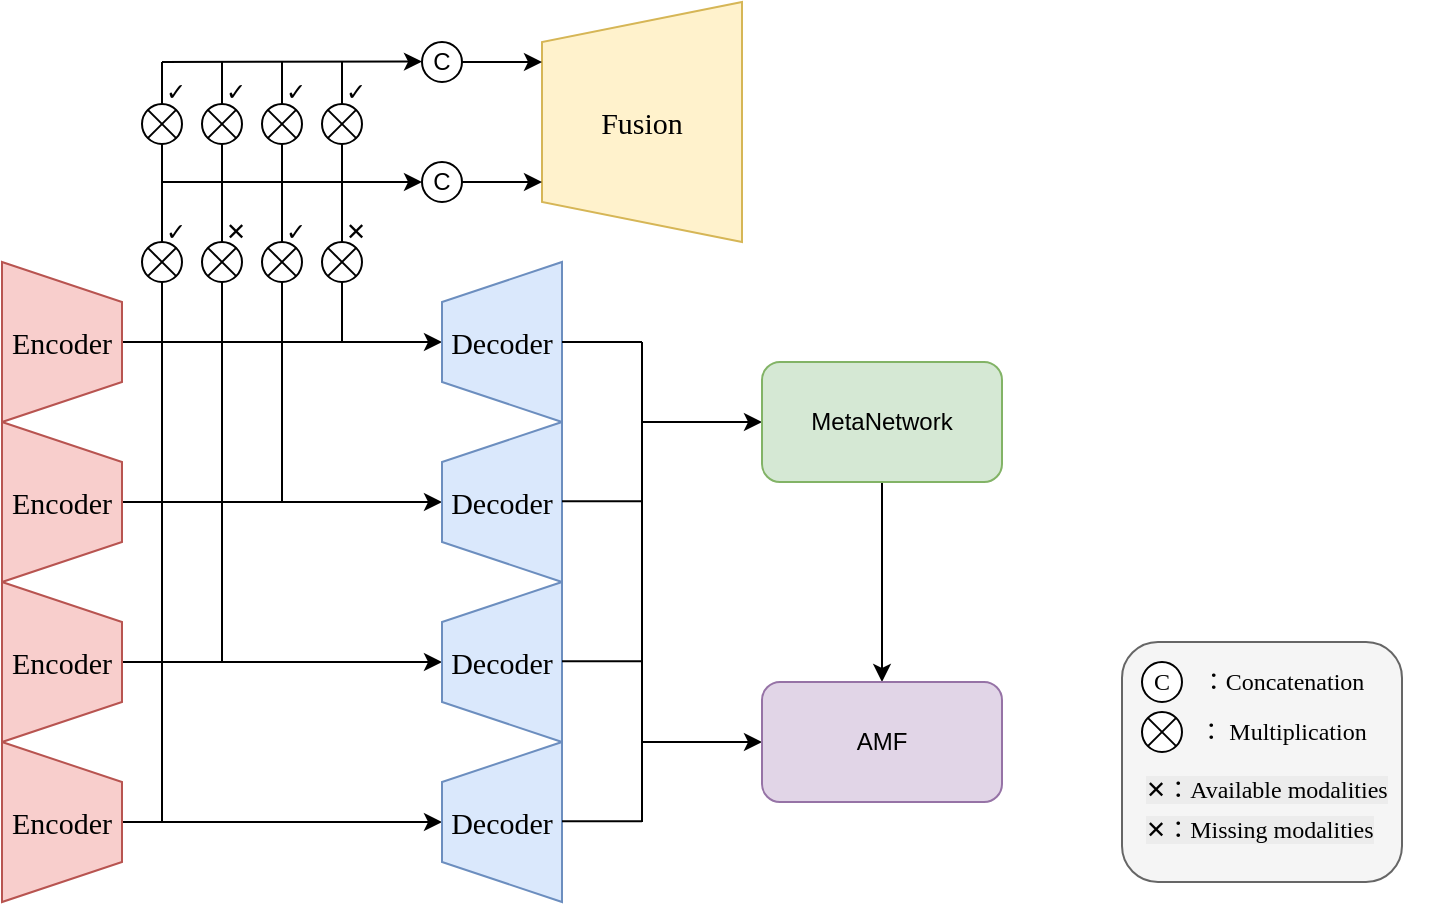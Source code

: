 <mxfile version="28.0.7">
  <diagram name="第 1 页" id="NIifgobLFxdSbTSAk4Eo">
    <mxGraphModel dx="1045" dy="673" grid="1" gridSize="10" guides="1" tooltips="1" connect="1" arrows="1" fold="1" page="1" pageScale="1" pageWidth="3300" pageHeight="4681" background="none" math="0" shadow="0">
      <root>
        <mxCell id="0" />
        <mxCell id="1" parent="0" />
        <mxCell id="ZqhY7Jv1n4GMDDzjucdt-14" style="edgeStyle=orthogonalEdgeStyle;rounded=0;orthogonalLoop=1;jettySize=auto;html=1;exitX=0.5;exitY=0;exitDx=0;exitDy=0;entryX=0.5;entryY=0;entryDx=0;entryDy=0;fontFamily=Times New Roman;fontSize=15;fontColor=#99FFFF;strokeColor=#000000;" parent="1" source="ZqhY7Jv1n4GMDDzjucdt-4" target="ZqhY7Jv1n4GMDDzjucdt-9" edge="1">
          <mxGeometry relative="1" as="geometry" />
        </mxCell>
        <mxCell id="ZqhY7Jv1n4GMDDzjucdt-4" value="Encoder" style="shape=trapezoid;perimeter=trapezoidPerimeter;whiteSpace=wrap;html=1;fixedSize=1;direction=south;fillColor=#f8cecc;strokeColor=#b85450;fontFamily=Times New Roman;fontSize=15;" parent="1" vertex="1">
          <mxGeometry x="160" y="240" width="60" height="80" as="geometry" />
        </mxCell>
        <mxCell id="ZqhY7Jv1n4GMDDzjucdt-15" style="edgeStyle=orthogonalEdgeStyle;rounded=0;orthogonalLoop=1;jettySize=auto;html=1;exitX=0.5;exitY=0;exitDx=0;exitDy=0;entryX=0.5;entryY=0;entryDx=0;entryDy=0;fontFamily=Times New Roman;fontSize=15;fontColor=#99FFFF;strokeColor=#000000;" parent="1" source="ZqhY7Jv1n4GMDDzjucdt-5" target="ZqhY7Jv1n4GMDDzjucdt-10" edge="1">
          <mxGeometry relative="1" as="geometry" />
        </mxCell>
        <mxCell id="ZqhY7Jv1n4GMDDzjucdt-5" value="Encoder" style="shape=trapezoid;perimeter=trapezoidPerimeter;whiteSpace=wrap;html=1;fixedSize=1;direction=south;fillColor=#f8cecc;strokeColor=#b85450;fontFamily=Times New Roman;fontSize=15;" parent="1" vertex="1">
          <mxGeometry x="160" y="320" width="60" height="80" as="geometry" />
        </mxCell>
        <mxCell id="ZqhY7Jv1n4GMDDzjucdt-16" style="edgeStyle=orthogonalEdgeStyle;rounded=0;orthogonalLoop=1;jettySize=auto;html=1;exitX=0.5;exitY=0;exitDx=0;exitDy=0;entryX=0.5;entryY=0;entryDx=0;entryDy=0;fontFamily=Times New Roman;fontSize=15;fontColor=#99FFFF;strokeColor=#000000;" parent="1" source="ZqhY7Jv1n4GMDDzjucdt-6" target="ZqhY7Jv1n4GMDDzjucdt-11" edge="1">
          <mxGeometry relative="1" as="geometry" />
        </mxCell>
        <mxCell id="ZqhY7Jv1n4GMDDzjucdt-6" value="Encoder" style="shape=trapezoid;perimeter=trapezoidPerimeter;whiteSpace=wrap;html=1;fixedSize=1;direction=south;fillColor=#f8cecc;strokeColor=#b85450;fontFamily=Times New Roman;fontSize=15;" parent="1" vertex="1">
          <mxGeometry x="160" y="400" width="60" height="80" as="geometry" />
        </mxCell>
        <mxCell id="ZqhY7Jv1n4GMDDzjucdt-17" style="edgeStyle=orthogonalEdgeStyle;rounded=0;orthogonalLoop=1;jettySize=auto;html=1;exitX=0.5;exitY=0;exitDx=0;exitDy=0;entryX=0.5;entryY=0;entryDx=0;entryDy=0;fontFamily=Times New Roman;fontSize=15;fontColor=#99FFFF;strokeColor=#000000;" parent="1" source="ZqhY7Jv1n4GMDDzjucdt-7" target="ZqhY7Jv1n4GMDDzjucdt-12" edge="1">
          <mxGeometry relative="1" as="geometry">
            <Array as="points">
              <mxPoint x="260" y="520" />
              <mxPoint x="260" y="520" />
            </Array>
          </mxGeometry>
        </mxCell>
        <mxCell id="ZqhY7Jv1n4GMDDzjucdt-7" value="Encoder" style="shape=trapezoid;perimeter=trapezoidPerimeter;whiteSpace=wrap;html=1;fixedSize=1;direction=south;fillColor=#f8cecc;strokeColor=#b85450;fontFamily=Times New Roman;fontSize=15;" parent="1" vertex="1">
          <mxGeometry x="160" y="480" width="60" height="80" as="geometry" />
        </mxCell>
        <mxCell id="ZqhY7Jv1n4GMDDzjucdt-9" value="&lt;font&gt;Decoder&lt;/font&gt;" style="shape=trapezoid;perimeter=trapezoidPerimeter;whiteSpace=wrap;html=1;fixedSize=1;direction=north;fillColor=#dae8fc;strokeColor=#6c8ebf;fontFamily=Times New Roman;fontSize=15;" parent="1" vertex="1">
          <mxGeometry x="380" y="240" width="60" height="80" as="geometry" />
        </mxCell>
        <mxCell id="ZqhY7Jv1n4GMDDzjucdt-10" value="Decoder" style="shape=trapezoid;perimeter=trapezoidPerimeter;whiteSpace=wrap;html=1;fixedSize=1;direction=north;fillColor=#dae8fc;strokeColor=#6c8ebf;fontFamily=Times New Roman;fontSize=15;" parent="1" vertex="1">
          <mxGeometry x="380" y="320" width="60" height="80" as="geometry" />
        </mxCell>
        <mxCell id="ZqhY7Jv1n4GMDDzjucdt-11" value="Decoder" style="shape=trapezoid;perimeter=trapezoidPerimeter;whiteSpace=wrap;html=1;fixedSize=1;direction=north;fillColor=#dae8fc;strokeColor=#6c8ebf;fontFamily=Times New Roman;fontSize=15;" parent="1" vertex="1">
          <mxGeometry x="380" y="400" width="60" height="80" as="geometry" />
        </mxCell>
        <mxCell id="ZqhY7Jv1n4GMDDzjucdt-12" value="Decoder" style="shape=trapezoid;perimeter=trapezoidPerimeter;whiteSpace=wrap;html=1;fixedSize=1;direction=north;fillColor=#dae8fc;strokeColor=#6c8ebf;fontFamily=Times New Roman;fontSize=15;" parent="1" vertex="1">
          <mxGeometry x="380" y="480" width="60" height="80" as="geometry" />
        </mxCell>
        <mxCell id="ZqhY7Jv1n4GMDDzjucdt-21" value="Fusion" style="shape=trapezoid;perimeter=trapezoidPerimeter;whiteSpace=wrap;html=1;fixedSize=1;direction=north;fillColor=#fff2cc;strokeColor=#d6b656;fontFamily=Times New Roman;fontSize=15;" parent="1" vertex="1">
          <mxGeometry x="430" y="110" width="100" height="120" as="geometry" />
        </mxCell>
        <mxCell id="ZqhY7Jv1n4GMDDzjucdt-22" value="" style="endArrow=none;html=1;rounded=0;fontFamily=Times New Roman;fontSize=15;fontColor=#99FFFF;strokeColor=#000000;" parent="1" edge="1">
          <mxGeometry width="50" height="50" relative="1" as="geometry">
            <mxPoint x="240" y="520" as="sourcePoint" />
            <mxPoint x="240" y="140" as="targetPoint" />
          </mxGeometry>
        </mxCell>
        <mxCell id="ZqhY7Jv1n4GMDDzjucdt-59" value="" style="endArrow=none;html=1;rounded=0;fontFamily=Times New Roman;fontSize=15;fontColor=#99FFFF;strokeColor=#000000;" parent="1" edge="1">
          <mxGeometry width="50" height="50" relative="1" as="geometry">
            <mxPoint x="270" y="440" as="sourcePoint" />
            <mxPoint x="270" y="140" as="targetPoint" />
          </mxGeometry>
        </mxCell>
        <mxCell id="ZqhY7Jv1n4GMDDzjucdt-61" value="" style="endArrow=none;html=1;rounded=0;fontFamily=Times New Roman;fontSize=15;fontColor=#99FFFF;strokeColor=#000000;" parent="1" edge="1">
          <mxGeometry width="50" height="50" relative="1" as="geometry">
            <mxPoint x="300" y="360" as="sourcePoint" />
            <mxPoint x="300" y="140" as="targetPoint" />
          </mxGeometry>
        </mxCell>
        <mxCell id="ZqhY7Jv1n4GMDDzjucdt-62" value="" style="endArrow=none;html=1;rounded=0;fontFamily=Times New Roman;fontSize=15;fontColor=#99FFFF;strokeColor=#000000;" parent="1" edge="1">
          <mxGeometry width="50" height="50" relative="1" as="geometry">
            <mxPoint x="330" y="280" as="sourcePoint" />
            <mxPoint x="330" y="140" as="targetPoint" />
          </mxGeometry>
        </mxCell>
        <mxCell id="ZqhY7Jv1n4GMDDzjucdt-65" value="" style="endArrow=classic;html=1;rounded=0;entryX=0.75;entryY=0;entryDx=0;entryDy=0;fontFamily=Times New Roman;fontSize=15;fontColor=#99FFFF;strokeColor=#000000;" parent="1" source="ZqhY7Jv1n4GMDDzjucdt-105" target="ZqhY7Jv1n4GMDDzjucdt-21" edge="1">
          <mxGeometry width="50" height="50" relative="1" as="geometry">
            <mxPoint x="240" y="140" as="sourcePoint" />
            <mxPoint x="290" y="90" as="targetPoint" />
          </mxGeometry>
        </mxCell>
        <mxCell id="ZqhY7Jv1n4GMDDzjucdt-67" value="" style="endArrow=classic;html=1;rounded=0;entryX=0.25;entryY=0;entryDx=0;entryDy=0;fontFamily=Times New Roman;fontSize=15;fontColor=#99FFFF;strokeColor=#000000;" parent="1" source="ZqhY7Jv1n4GMDDzjucdt-107" target="ZqhY7Jv1n4GMDDzjucdt-21" edge="1">
          <mxGeometry width="50" height="50" relative="1" as="geometry">
            <mxPoint x="240" y="200" as="sourcePoint" />
            <mxPoint x="370" y="180" as="targetPoint" />
          </mxGeometry>
        </mxCell>
        <mxCell id="ZqhY7Jv1n4GMDDzjucdt-87" value="" style="endArrow=none;html=1;rounded=0;" parent="1" edge="1">
          <mxGeometry width="50" height="50" relative="1" as="geometry">
            <mxPoint x="440" y="280" as="sourcePoint" />
            <mxPoint x="480" y="280" as="targetPoint" />
          </mxGeometry>
        </mxCell>
        <mxCell id="ZqhY7Jv1n4GMDDzjucdt-90" value="" style="endArrow=none;html=1;rounded=0;" parent="1" edge="1">
          <mxGeometry width="50" height="50" relative="1" as="geometry">
            <mxPoint x="440" y="359.58" as="sourcePoint" />
            <mxPoint x="480" y="359.58" as="targetPoint" />
          </mxGeometry>
        </mxCell>
        <mxCell id="ZqhY7Jv1n4GMDDzjucdt-91" value="" style="endArrow=none;html=1;rounded=0;" parent="1" edge="1">
          <mxGeometry width="50" height="50" relative="1" as="geometry">
            <mxPoint x="440" y="439.58" as="sourcePoint" />
            <mxPoint x="480" y="439.58" as="targetPoint" />
          </mxGeometry>
        </mxCell>
        <mxCell id="ZqhY7Jv1n4GMDDzjucdt-92" value="" style="endArrow=none;html=1;rounded=0;" parent="1" edge="1">
          <mxGeometry width="50" height="50" relative="1" as="geometry">
            <mxPoint x="440" y="519.58" as="sourcePoint" />
            <mxPoint x="480" y="519.58" as="targetPoint" />
          </mxGeometry>
        </mxCell>
        <mxCell id="ZqhY7Jv1n4GMDDzjucdt-93" value="" style="endArrow=none;html=1;rounded=0;" parent="1" edge="1">
          <mxGeometry width="50" height="50" relative="1" as="geometry">
            <mxPoint x="480" y="520" as="sourcePoint" />
            <mxPoint x="480" y="280" as="targetPoint" />
          </mxGeometry>
        </mxCell>
        <mxCell id="ZqhY7Jv1n4GMDDzjucdt-94" value="" style="endArrow=classic;html=1;rounded=0;entryX=0;entryY=0.5;entryDx=0;entryDy=0;" parent="1" target="ZqhY7Jv1n4GMDDzjucdt-97" edge="1">
          <mxGeometry width="50" height="50" relative="1" as="geometry">
            <mxPoint x="480" y="320" as="sourcePoint" />
            <mxPoint x="520" y="320" as="targetPoint" />
          </mxGeometry>
        </mxCell>
        <mxCell id="ZqhY7Jv1n4GMDDzjucdt-95" value="" style="endArrow=classic;html=1;rounded=0;entryX=0;entryY=0.5;entryDx=0;entryDy=0;" parent="1" target="ZqhY7Jv1n4GMDDzjucdt-98" edge="1">
          <mxGeometry width="50" height="50" relative="1" as="geometry">
            <mxPoint x="480" y="480" as="sourcePoint" />
            <mxPoint x="530" y="480" as="targetPoint" />
          </mxGeometry>
        </mxCell>
        <mxCell id="ZqhY7Jv1n4GMDDzjucdt-101" style="edgeStyle=orthogonalEdgeStyle;rounded=0;orthogonalLoop=1;jettySize=auto;html=1;exitX=0.5;exitY=1;exitDx=0;exitDy=0;" parent="1" source="ZqhY7Jv1n4GMDDzjucdt-97" target="ZqhY7Jv1n4GMDDzjucdt-98" edge="1">
          <mxGeometry relative="1" as="geometry" />
        </mxCell>
        <mxCell id="ZqhY7Jv1n4GMDDzjucdt-97" value="MetaNetwork" style="rounded=1;whiteSpace=wrap;html=1;fillColor=#d5e8d4;strokeColor=#82b366;" parent="1" vertex="1">
          <mxGeometry x="540" y="290" width="120" height="60" as="geometry" />
        </mxCell>
        <mxCell id="ZqhY7Jv1n4GMDDzjucdt-98" value="AMF" style="rounded=1;whiteSpace=wrap;html=1;fillColor=#e1d5e7;strokeColor=#9673a6;" parent="1" vertex="1">
          <mxGeometry x="540" y="450" width="120" height="60" as="geometry" />
        </mxCell>
        <mxCell id="ZqhY7Jv1n4GMDDzjucdt-75" value="&lt;p class=&quot;MsoNormal&quot; align=&quot;center&quot; style=&quot;text-align:center;line-height:10.0pt;&#xa;mso-line-height-rule:exactly&quot;&gt;&lt;span lang=&quot;EN-US&quot; style=&quot;font-size:9.0pt;&#xa;font-family:&amp;quot;Times New Roman&amp;quot;,serif;mso-fareast-font-family:黑体&quot;&gt;✓&lt;/span&gt;&lt;/p&gt;" style="text;whiteSpace=wrap;html=1;" parent="1" vertex="1">
          <mxGeometry x="270" y="130" width="10" height="30" as="geometry" />
        </mxCell>
        <mxCell id="ZqhY7Jv1n4GMDDzjucdt-77" value="&lt;p class=&quot;MsoNormal&quot; align=&quot;center&quot; style=&quot;text-align:center;line-height:10.0pt;&#xa;mso-line-height-rule:exactly&quot;&gt;&lt;span lang=&quot;EN-US&quot; style=&quot;font-size:9.0pt;&#xa;font-family:&amp;quot;Times New Roman&amp;quot;,serif;mso-fareast-font-family:黑体&quot;&gt;✓&lt;/span&gt;&lt;/p&gt;" style="text;whiteSpace=wrap;html=1;" parent="1" vertex="1">
          <mxGeometry x="240" y="130" width="10" height="30" as="geometry" />
        </mxCell>
        <mxCell id="ZqhY7Jv1n4GMDDzjucdt-78" value="&lt;p class=&quot;MsoNormal&quot; align=&quot;center&quot; style=&quot;text-align:center;line-height:10.0pt;&#xa;mso-line-height-rule:exactly&quot;&gt;&lt;span lang=&quot;EN-US&quot; style=&quot;font-size:9.0pt;&#xa;font-family:&amp;quot;Times New Roman&amp;quot;,serif;mso-fareast-font-family:黑体&quot;&gt;✓&lt;/span&gt;&lt;/p&gt;" style="text;whiteSpace=wrap;html=1;" parent="1" vertex="1">
          <mxGeometry x="300" y="130" width="10" height="30" as="geometry" />
        </mxCell>
        <mxCell id="ZqhY7Jv1n4GMDDzjucdt-79" value="&lt;p class=&quot;MsoNormal&quot; align=&quot;center&quot; style=&quot;text-align:center;line-height:10.0pt;&#xa;mso-line-height-rule:exactly&quot;&gt;&lt;span lang=&quot;EN-US&quot; style=&quot;font-size:9.0pt;&#xa;font-family:&amp;quot;Times New Roman&amp;quot;,serif;mso-fareast-font-family:黑体&quot;&gt;✓&lt;/span&gt;&lt;/p&gt;" style="text;whiteSpace=wrap;html=1;" parent="1" vertex="1">
          <mxGeometry x="330" y="130" width="10" height="30" as="geometry" />
        </mxCell>
        <mxCell id="ZqhY7Jv1n4GMDDzjucdt-81" value="&lt;p style=&quot;text-align:center;line-height:10.0pt;&lt;br/&gt;mso-line-height-rule:exactly&quot; align=&quot;center&quot; class=&quot;MsoNormal&quot;&gt;&lt;span style=&quot;font-size:9.0pt;&lt;br/&gt;font-family:&amp;quot;Times New Roman&amp;quot;,serif;mso-fareast-font-family:黑体&quot; lang=&quot;EN-US&quot;&gt;✕&lt;/span&gt;&lt;/p&gt;" style="text;whiteSpace=wrap;html=1;" parent="1" vertex="1">
          <mxGeometry x="270" y="200" width="10" height="30" as="geometry" />
        </mxCell>
        <mxCell id="ZqhY7Jv1n4GMDDzjucdt-82" value="&lt;p style=&quot;text-align:center;line-height:10.0pt;&lt;br/&gt;mso-line-height-rule:exactly&quot; align=&quot;center&quot; class=&quot;MsoNormal&quot;&gt;&lt;span style=&quot;font-size:9.0pt;&lt;br/&gt;font-family:&amp;quot;Times New Roman&amp;quot;,serif;mso-fareast-font-family:黑体&quot; lang=&quot;EN-US&quot;&gt;✕&lt;/span&gt;&lt;/p&gt;" style="text;whiteSpace=wrap;html=1;" parent="1" vertex="1">
          <mxGeometry x="330" y="200" width="10" height="30" as="geometry" />
        </mxCell>
        <mxCell id="ZqhY7Jv1n4GMDDzjucdt-83" value="&lt;p class=&quot;MsoNormal&quot; align=&quot;center&quot; style=&quot;text-align:center;line-height:10.0pt;&#xa;mso-line-height-rule:exactly&quot;&gt;&lt;span lang=&quot;EN-US&quot; style=&quot;font-size:9.0pt;&#xa;font-family:&amp;quot;Times New Roman&amp;quot;,serif;mso-fareast-font-family:黑体&quot;&gt;✓&lt;/span&gt;&lt;/p&gt;" style="text;whiteSpace=wrap;html=1;" parent="1" vertex="1">
          <mxGeometry x="240" y="200" width="10" height="30" as="geometry" />
        </mxCell>
        <mxCell id="ZqhY7Jv1n4GMDDzjucdt-84" value="&lt;p class=&quot;MsoNormal&quot; align=&quot;center&quot; style=&quot;text-align:center;line-height:10.0pt;&#xa;mso-line-height-rule:exactly&quot;&gt;&lt;span lang=&quot;EN-US&quot; style=&quot;font-size:9.0pt;&#xa;font-family:&amp;quot;Times New Roman&amp;quot;,serif;mso-fareast-font-family:黑体&quot;&gt;✓&lt;/span&gt;&lt;/p&gt;" style="text;whiteSpace=wrap;html=1;" parent="1" vertex="1">
          <mxGeometry x="300" y="200" width="10" height="30" as="geometry" />
        </mxCell>
        <mxCell id="ZqhY7Jv1n4GMDDzjucdt-106" value="" style="endArrow=classic;html=1;rounded=0;entryX=0;entryY=0.49;entryDx=0;entryDy=0;fontFamily=Times New Roman;fontSize=15;fontColor=#99FFFF;strokeColor=#000000;entryPerimeter=0;" parent="1" target="ZqhY7Jv1n4GMDDzjucdt-105" edge="1">
          <mxGeometry width="50" height="50" relative="1" as="geometry">
            <mxPoint x="240" y="140" as="sourcePoint" />
            <mxPoint x="430" y="140" as="targetPoint" />
          </mxGeometry>
        </mxCell>
        <mxCell id="ZqhY7Jv1n4GMDDzjucdt-105" value="C" style="ellipse;whiteSpace=wrap;html=1;aspect=fixed;" parent="1" vertex="1">
          <mxGeometry x="370" y="130" width="20" height="20" as="geometry" />
        </mxCell>
        <mxCell id="ZqhY7Jv1n4GMDDzjucdt-108" value="" style="endArrow=classic;html=1;rounded=0;entryX=0;entryY=0.5;entryDx=0;entryDy=0;fontFamily=Times New Roman;fontSize=15;fontColor=#99FFFF;strokeColor=#000000;" parent="1" target="ZqhY7Jv1n4GMDDzjucdt-107" edge="1">
          <mxGeometry width="50" height="50" relative="1" as="geometry">
            <mxPoint x="240" y="200" as="sourcePoint" />
            <mxPoint x="430" y="200" as="targetPoint" />
          </mxGeometry>
        </mxCell>
        <mxCell id="ZqhY7Jv1n4GMDDzjucdt-107" value="C" style="ellipse;whiteSpace=wrap;html=1;aspect=fixed;" parent="1" vertex="1">
          <mxGeometry x="370" y="190" width="20" height="20" as="geometry" />
        </mxCell>
        <mxCell id="ZqhY7Jv1n4GMDDzjucdt-109" value="&lt;span style=&quot;color: rgba(0, 0, 0, 0); font-size: 0px; text-align: start; text-wrap-mode: nowrap;&quot;&gt;%3CmxGraphModel%3E%3Croot%3E%3CmxCell%20id%3D%220%22%2F%3E%3CmxCell%20id%3D%221%22%20parent%3D%220%22%2F%3E%3CmxCell%20id%3D%222%22%20value%3D%22C%22%20style%3D%22ellipse%3BwhiteSpace%3Dwrap%3Bhtml%3D1%3Baspect%3Dfixed%3B%22%20vertex%3D%221%22%20parent%3D%221%22%3E%3CmxGeometry%20x%3D%22370%22%20y%3D%22130%22%20width%3D%2220%22%20height%3D%2220%22%20as%3D%22geometry%22%2F%3E%3C%2FmxCell%3E%3C%2Froot%3E%3C%2FmxGraphModel%3E&lt;/span&gt;" style="rounded=1;whiteSpace=wrap;html=1;fontFamily=Times New Roman;fillColor=#f5f5f5;fontColor=#333333;strokeColor=#666666;" parent="1" vertex="1">
          <mxGeometry x="720" y="430" width="140" height="120" as="geometry" />
        </mxCell>
        <mxCell id="ZqhY7Jv1n4GMDDzjucdt-110" value="C" style="ellipse;whiteSpace=wrap;html=1;aspect=fixed;fontFamily=Times New Roman;" parent="1" vertex="1">
          <mxGeometry x="730" y="440" width="20" height="20" as="geometry" />
        </mxCell>
        <mxCell id="ZqhY7Jv1n4GMDDzjucdt-112" value="：Concatenation" style="text;html=1;align=center;verticalAlign=middle;resizable=0;points=[];autosize=1;fontFamily=Times New Roman;" parent="1" vertex="1">
          <mxGeometry x="750" y="435" width="100" height="30" as="geometry" />
        </mxCell>
        <mxCell id="ZqhY7Jv1n4GMDDzjucdt-125" value="" style="ellipse;whiteSpace=wrap;html=1;aspect=fixed;" parent="1" vertex="1">
          <mxGeometry x="230" y="161" width="20" height="20" as="geometry" />
        </mxCell>
        <mxCell id="ZqhY7Jv1n4GMDDzjucdt-126" value="" style="endArrow=none;html=1;rounded=0;exitX=0;exitY=1;exitDx=0;exitDy=0;entryX=1;entryY=0;entryDx=0;entryDy=0;" parent="1" source="ZqhY7Jv1n4GMDDzjucdt-125" target="ZqhY7Jv1n4GMDDzjucdt-125" edge="1">
          <mxGeometry width="50" height="50" relative="1" as="geometry">
            <mxPoint x="730" y="291" as="sourcePoint" />
            <mxPoint x="760" y="261" as="targetPoint" />
          </mxGeometry>
        </mxCell>
        <mxCell id="ZqhY7Jv1n4GMDDzjucdt-127" value="" style="endArrow=none;html=1;rounded=0;exitX=1;exitY=1;exitDx=0;exitDy=0;entryX=0;entryY=0;entryDx=0;entryDy=0;" parent="1" source="ZqhY7Jv1n4GMDDzjucdt-125" target="ZqhY7Jv1n4GMDDzjucdt-125" edge="1">
          <mxGeometry width="50" height="50" relative="1" as="geometry">
            <mxPoint x="770" y="351" as="sourcePoint" />
            <mxPoint x="720" y="241" as="targetPoint" />
          </mxGeometry>
        </mxCell>
        <mxCell id="ZqhY7Jv1n4GMDDzjucdt-131" value="" style="ellipse;whiteSpace=wrap;html=1;aspect=fixed;" parent="1" vertex="1">
          <mxGeometry x="260" y="161" width="20" height="20" as="geometry" />
        </mxCell>
        <mxCell id="ZqhY7Jv1n4GMDDzjucdt-132" value="" style="endArrow=none;html=1;rounded=0;exitX=0;exitY=1;exitDx=0;exitDy=0;entryX=1;entryY=0;entryDx=0;entryDy=0;" parent="1" source="ZqhY7Jv1n4GMDDzjucdt-131" target="ZqhY7Jv1n4GMDDzjucdt-131" edge="1">
          <mxGeometry width="50" height="50" relative="1" as="geometry">
            <mxPoint x="760" y="291" as="sourcePoint" />
            <mxPoint x="790" y="261" as="targetPoint" />
          </mxGeometry>
        </mxCell>
        <mxCell id="ZqhY7Jv1n4GMDDzjucdt-133" value="" style="endArrow=none;html=1;rounded=0;exitX=1;exitY=1;exitDx=0;exitDy=0;entryX=0;entryY=0;entryDx=0;entryDy=0;" parent="1" source="ZqhY7Jv1n4GMDDzjucdt-131" target="ZqhY7Jv1n4GMDDzjucdt-131" edge="1">
          <mxGeometry width="50" height="50" relative="1" as="geometry">
            <mxPoint x="800" y="351" as="sourcePoint" />
            <mxPoint x="750" y="241" as="targetPoint" />
          </mxGeometry>
        </mxCell>
        <mxCell id="ZqhY7Jv1n4GMDDzjucdt-134" value="" style="ellipse;whiteSpace=wrap;html=1;aspect=fixed;" parent="1" vertex="1">
          <mxGeometry x="290" y="161" width="20" height="20" as="geometry" />
        </mxCell>
        <mxCell id="ZqhY7Jv1n4GMDDzjucdt-135" value="" style="endArrow=none;html=1;rounded=0;exitX=0;exitY=1;exitDx=0;exitDy=0;entryX=1;entryY=0;entryDx=0;entryDy=0;" parent="1" source="ZqhY7Jv1n4GMDDzjucdt-134" target="ZqhY7Jv1n4GMDDzjucdt-134" edge="1">
          <mxGeometry width="50" height="50" relative="1" as="geometry">
            <mxPoint x="790" y="291" as="sourcePoint" />
            <mxPoint x="820" y="261" as="targetPoint" />
          </mxGeometry>
        </mxCell>
        <mxCell id="ZqhY7Jv1n4GMDDzjucdt-136" value="" style="endArrow=none;html=1;rounded=0;exitX=1;exitY=1;exitDx=0;exitDy=0;entryX=0;entryY=0;entryDx=0;entryDy=0;" parent="1" source="ZqhY7Jv1n4GMDDzjucdt-134" target="ZqhY7Jv1n4GMDDzjucdt-134" edge="1">
          <mxGeometry width="50" height="50" relative="1" as="geometry">
            <mxPoint x="830" y="351" as="sourcePoint" />
            <mxPoint x="780" y="241" as="targetPoint" />
          </mxGeometry>
        </mxCell>
        <mxCell id="ZqhY7Jv1n4GMDDzjucdt-137" value="" style="ellipse;whiteSpace=wrap;html=1;aspect=fixed;" parent="1" vertex="1">
          <mxGeometry x="320" y="161" width="20" height="20" as="geometry" />
        </mxCell>
        <mxCell id="ZqhY7Jv1n4GMDDzjucdt-138" value="" style="endArrow=none;html=1;rounded=0;exitX=0;exitY=1;exitDx=0;exitDy=0;entryX=1;entryY=0;entryDx=0;entryDy=0;" parent="1" source="ZqhY7Jv1n4GMDDzjucdt-137" target="ZqhY7Jv1n4GMDDzjucdt-137" edge="1">
          <mxGeometry width="50" height="50" relative="1" as="geometry">
            <mxPoint x="820" y="291" as="sourcePoint" />
            <mxPoint x="850" y="261" as="targetPoint" />
          </mxGeometry>
        </mxCell>
        <mxCell id="ZqhY7Jv1n4GMDDzjucdt-139" value="" style="endArrow=none;html=1;rounded=0;exitX=1;exitY=1;exitDx=0;exitDy=0;entryX=0;entryY=0;entryDx=0;entryDy=0;" parent="1" source="ZqhY7Jv1n4GMDDzjucdt-137" target="ZqhY7Jv1n4GMDDzjucdt-137" edge="1">
          <mxGeometry width="50" height="50" relative="1" as="geometry">
            <mxPoint x="860" y="351" as="sourcePoint" />
            <mxPoint x="810" y="241" as="targetPoint" />
          </mxGeometry>
        </mxCell>
        <mxCell id="ZqhY7Jv1n4GMDDzjucdt-140" value="" style="ellipse;whiteSpace=wrap;html=1;aspect=fixed;" parent="1" vertex="1">
          <mxGeometry x="230" y="230" width="20" height="20" as="geometry" />
        </mxCell>
        <mxCell id="ZqhY7Jv1n4GMDDzjucdt-141" value="" style="endArrow=none;html=1;rounded=0;exitX=0;exitY=1;exitDx=0;exitDy=0;entryX=1;entryY=0;entryDx=0;entryDy=0;" parent="1" source="ZqhY7Jv1n4GMDDzjucdt-140" target="ZqhY7Jv1n4GMDDzjucdt-140" edge="1">
          <mxGeometry width="50" height="50" relative="1" as="geometry">
            <mxPoint x="730" y="360" as="sourcePoint" />
            <mxPoint x="760" y="330" as="targetPoint" />
          </mxGeometry>
        </mxCell>
        <mxCell id="ZqhY7Jv1n4GMDDzjucdt-142" value="" style="endArrow=none;html=1;rounded=0;exitX=1;exitY=1;exitDx=0;exitDy=0;entryX=0;entryY=0;entryDx=0;entryDy=0;" parent="1" source="ZqhY7Jv1n4GMDDzjucdt-140" target="ZqhY7Jv1n4GMDDzjucdt-140" edge="1">
          <mxGeometry width="50" height="50" relative="1" as="geometry">
            <mxPoint x="770" y="420" as="sourcePoint" />
            <mxPoint x="720" y="310" as="targetPoint" />
          </mxGeometry>
        </mxCell>
        <mxCell id="ZqhY7Jv1n4GMDDzjucdt-143" value="" style="ellipse;whiteSpace=wrap;html=1;aspect=fixed;" parent="1" vertex="1">
          <mxGeometry x="260" y="230" width="20" height="20" as="geometry" />
        </mxCell>
        <mxCell id="ZqhY7Jv1n4GMDDzjucdt-144" value="" style="endArrow=none;html=1;rounded=0;exitX=0;exitY=1;exitDx=0;exitDy=0;entryX=1;entryY=0;entryDx=0;entryDy=0;" parent="1" source="ZqhY7Jv1n4GMDDzjucdt-143" target="ZqhY7Jv1n4GMDDzjucdt-143" edge="1">
          <mxGeometry width="50" height="50" relative="1" as="geometry">
            <mxPoint x="760" y="360" as="sourcePoint" />
            <mxPoint x="790" y="330" as="targetPoint" />
          </mxGeometry>
        </mxCell>
        <mxCell id="ZqhY7Jv1n4GMDDzjucdt-145" value="" style="endArrow=none;html=1;rounded=0;exitX=1;exitY=1;exitDx=0;exitDy=0;entryX=0;entryY=0;entryDx=0;entryDy=0;" parent="1" source="ZqhY7Jv1n4GMDDzjucdt-143" target="ZqhY7Jv1n4GMDDzjucdt-143" edge="1">
          <mxGeometry width="50" height="50" relative="1" as="geometry">
            <mxPoint x="800" y="420" as="sourcePoint" />
            <mxPoint x="750" y="310" as="targetPoint" />
          </mxGeometry>
        </mxCell>
        <mxCell id="ZqhY7Jv1n4GMDDzjucdt-146" value="" style="ellipse;whiteSpace=wrap;html=1;aspect=fixed;" parent="1" vertex="1">
          <mxGeometry x="290" y="230" width="20" height="20" as="geometry" />
        </mxCell>
        <mxCell id="ZqhY7Jv1n4GMDDzjucdt-147" value="" style="endArrow=none;html=1;rounded=0;exitX=0;exitY=1;exitDx=0;exitDy=0;entryX=1;entryY=0;entryDx=0;entryDy=0;" parent="1" source="ZqhY7Jv1n4GMDDzjucdt-146" target="ZqhY7Jv1n4GMDDzjucdt-146" edge="1">
          <mxGeometry width="50" height="50" relative="1" as="geometry">
            <mxPoint x="790" y="360" as="sourcePoint" />
            <mxPoint x="820" y="330" as="targetPoint" />
          </mxGeometry>
        </mxCell>
        <mxCell id="ZqhY7Jv1n4GMDDzjucdt-148" value="" style="endArrow=none;html=1;rounded=0;exitX=1;exitY=1;exitDx=0;exitDy=0;entryX=0;entryY=0;entryDx=0;entryDy=0;" parent="1" source="ZqhY7Jv1n4GMDDzjucdt-146" target="ZqhY7Jv1n4GMDDzjucdt-146" edge="1">
          <mxGeometry width="50" height="50" relative="1" as="geometry">
            <mxPoint x="830" y="420" as="sourcePoint" />
            <mxPoint x="780" y="310" as="targetPoint" />
          </mxGeometry>
        </mxCell>
        <mxCell id="ZqhY7Jv1n4GMDDzjucdt-149" value="" style="ellipse;whiteSpace=wrap;html=1;aspect=fixed;" parent="1" vertex="1">
          <mxGeometry x="320" y="230" width="20" height="20" as="geometry" />
        </mxCell>
        <mxCell id="ZqhY7Jv1n4GMDDzjucdt-150" value="" style="endArrow=none;html=1;rounded=0;exitX=0;exitY=1;exitDx=0;exitDy=0;entryX=1;entryY=0;entryDx=0;entryDy=0;" parent="1" source="ZqhY7Jv1n4GMDDzjucdt-149" target="ZqhY7Jv1n4GMDDzjucdt-149" edge="1">
          <mxGeometry width="50" height="50" relative="1" as="geometry">
            <mxPoint x="820" y="360" as="sourcePoint" />
            <mxPoint x="850" y="330" as="targetPoint" />
          </mxGeometry>
        </mxCell>
        <mxCell id="ZqhY7Jv1n4GMDDzjucdt-151" value="" style="endArrow=none;html=1;rounded=0;exitX=1;exitY=1;exitDx=0;exitDy=0;entryX=0;entryY=0;entryDx=0;entryDy=0;" parent="1" source="ZqhY7Jv1n4GMDDzjucdt-149" target="ZqhY7Jv1n4GMDDzjucdt-149" edge="1">
          <mxGeometry width="50" height="50" relative="1" as="geometry">
            <mxPoint x="860" y="420" as="sourcePoint" />
            <mxPoint x="810" y="310" as="targetPoint" />
          </mxGeometry>
        </mxCell>
        <mxCell id="Fs77FOUwGI9zr51j0gGx-1" value="" style="ellipse;whiteSpace=wrap;html=1;aspect=fixed;fontFamily=Times New Roman;" vertex="1" parent="1">
          <mxGeometry x="730" y="465" width="20" height="20" as="geometry" />
        </mxCell>
        <mxCell id="Fs77FOUwGI9zr51j0gGx-2" value="" style="endArrow=none;html=1;rounded=0;exitX=0;exitY=1;exitDx=0;exitDy=0;entryX=1;entryY=0;entryDx=0;entryDy=0;fontFamily=Times New Roman;" edge="1" parent="1" source="Fs77FOUwGI9zr51j0gGx-1" target="Fs77FOUwGI9zr51j0gGx-1">
          <mxGeometry width="50" height="50" relative="1" as="geometry">
            <mxPoint x="1340" y="470" as="sourcePoint" />
            <mxPoint x="1370" y="440" as="targetPoint" />
          </mxGeometry>
        </mxCell>
        <mxCell id="Fs77FOUwGI9zr51j0gGx-3" value="" style="endArrow=none;html=1;rounded=0;exitX=1;exitY=1;exitDx=0;exitDy=0;entryX=0;entryY=0;entryDx=0;entryDy=0;fontFamily=Times New Roman;" edge="1" parent="1" source="Fs77FOUwGI9zr51j0gGx-1" target="Fs77FOUwGI9zr51j0gGx-1">
          <mxGeometry width="50" height="50" relative="1" as="geometry">
            <mxPoint x="1380" y="530" as="sourcePoint" />
            <mxPoint x="1330" y="420" as="targetPoint" />
          </mxGeometry>
        </mxCell>
        <mxCell id="Fs77FOUwGI9zr51j0gGx-17" value="： Multiplication" style="text;html=1;align=center;verticalAlign=middle;resizable=0;points=[];autosize=1;fontFamily=Times New Roman;" vertex="1" parent="1">
          <mxGeometry x="745" y="460" width="110" height="30" as="geometry" />
        </mxCell>
        <mxCell id="Fs77FOUwGI9zr51j0gGx-24" value="&lt;font style=&quot;forced-color-adjust: none; color: rgb(0, 0, 0); font-style: normal; font-variant-ligatures: normal; font-variant-caps: normal; font-weight: 400; letter-spacing: normal; orphans: 2; text-align: left; text-indent: 0px; text-transform: none; widows: 2; word-spacing: 0px; -webkit-text-stroke-width: 0px; white-space: nowrap; background-color: rgb(236, 236, 236); text-decoration-thickness: initial; text-decoration-style: initial; text-decoration-color: initial;&quot;&gt;&lt;span style=&quot;forced-color-adjust: none; background-color: transparent; color: light-dark(rgb(0, 0, 0), rgb(255, 255, 255)); text-wrap-mode: wrap;&quot;&gt;&lt;span style=&quot;text-align: center;&quot;&gt;✕&lt;/span&gt;：M&lt;font&gt;&lt;span&gt;issing moda&lt;/span&gt;&lt;font&gt;lities&lt;/font&gt;&lt;/font&gt;&lt;/span&gt;&lt;/font&gt;&lt;span style=&quot;forced-color-adjust: none; color: light-dark(rgb(0, 0, 0), rgb(255, 255, 255)); font-style: normal; font-variant-ligatures: normal; font-variant-caps: normal; font-weight: 400; letter-spacing: normal; orphans: 2; text-align: left; text-indent: 0px; text-transform: none; widows: 2; word-spacing: 0px; -webkit-text-stroke-width: 0px; white-space: nowrap; background-color: transparent; text-decoration-thickness: initial; text-decoration-style: initial; text-decoration-color: initial;&quot;&gt;&amp;nbsp;&lt;/span&gt;" style="text;whiteSpace=wrap;html=1;fontFamily=Times New Roman;fontSize=12;" vertex="1" parent="1">
          <mxGeometry x="730" y="510" width="150" height="30" as="geometry" />
        </mxCell>
        <mxCell id="Fs77FOUwGI9zr51j0gGx-26" value="&lt;font style=&quot;forced-color-adjust: none; color: rgb(0, 0, 0); font-size: 12px; font-style: normal; font-variant-ligatures: normal; font-variant-caps: normal; font-weight: 400; letter-spacing: normal; orphans: 2; text-align: left; text-indent: 0px; text-transform: none; widows: 2; word-spacing: 0px; -webkit-text-stroke-width: 0px; white-space-collapse: collapse; background-color: rgb(236, 236, 236); text-decoration-thickness: initial; text-decoration-style: initial; text-decoration-color: initial;&quot;&gt;&lt;span style=&quot;text-wrap-mode: wrap; forced-color-adjust: none; background-color: transparent; color: light-dark(rgb(0, 0, 0), rgb(255, 255, 255));&quot;&gt;&lt;span style=&quot;text-align: center;&quot;&gt;✕&lt;/span&gt;：Available&lt;/span&gt;&lt;span style=&quot;forced-color-adjust: none; background-color: transparent; color: light-dark(rgb(0, 0, 0), rgb(255, 255, 255)); text-wrap-mode: nowrap;&quot;&gt;&amp;nbsp;modalities&lt;/span&gt;&lt;/font&gt;" style="text;whiteSpace=wrap;html=1;fontFamily=Times New Roman;" vertex="1" parent="1">
          <mxGeometry x="730" y="490" width="150" height="30" as="geometry" />
        </mxCell>
      </root>
    </mxGraphModel>
  </diagram>
</mxfile>
